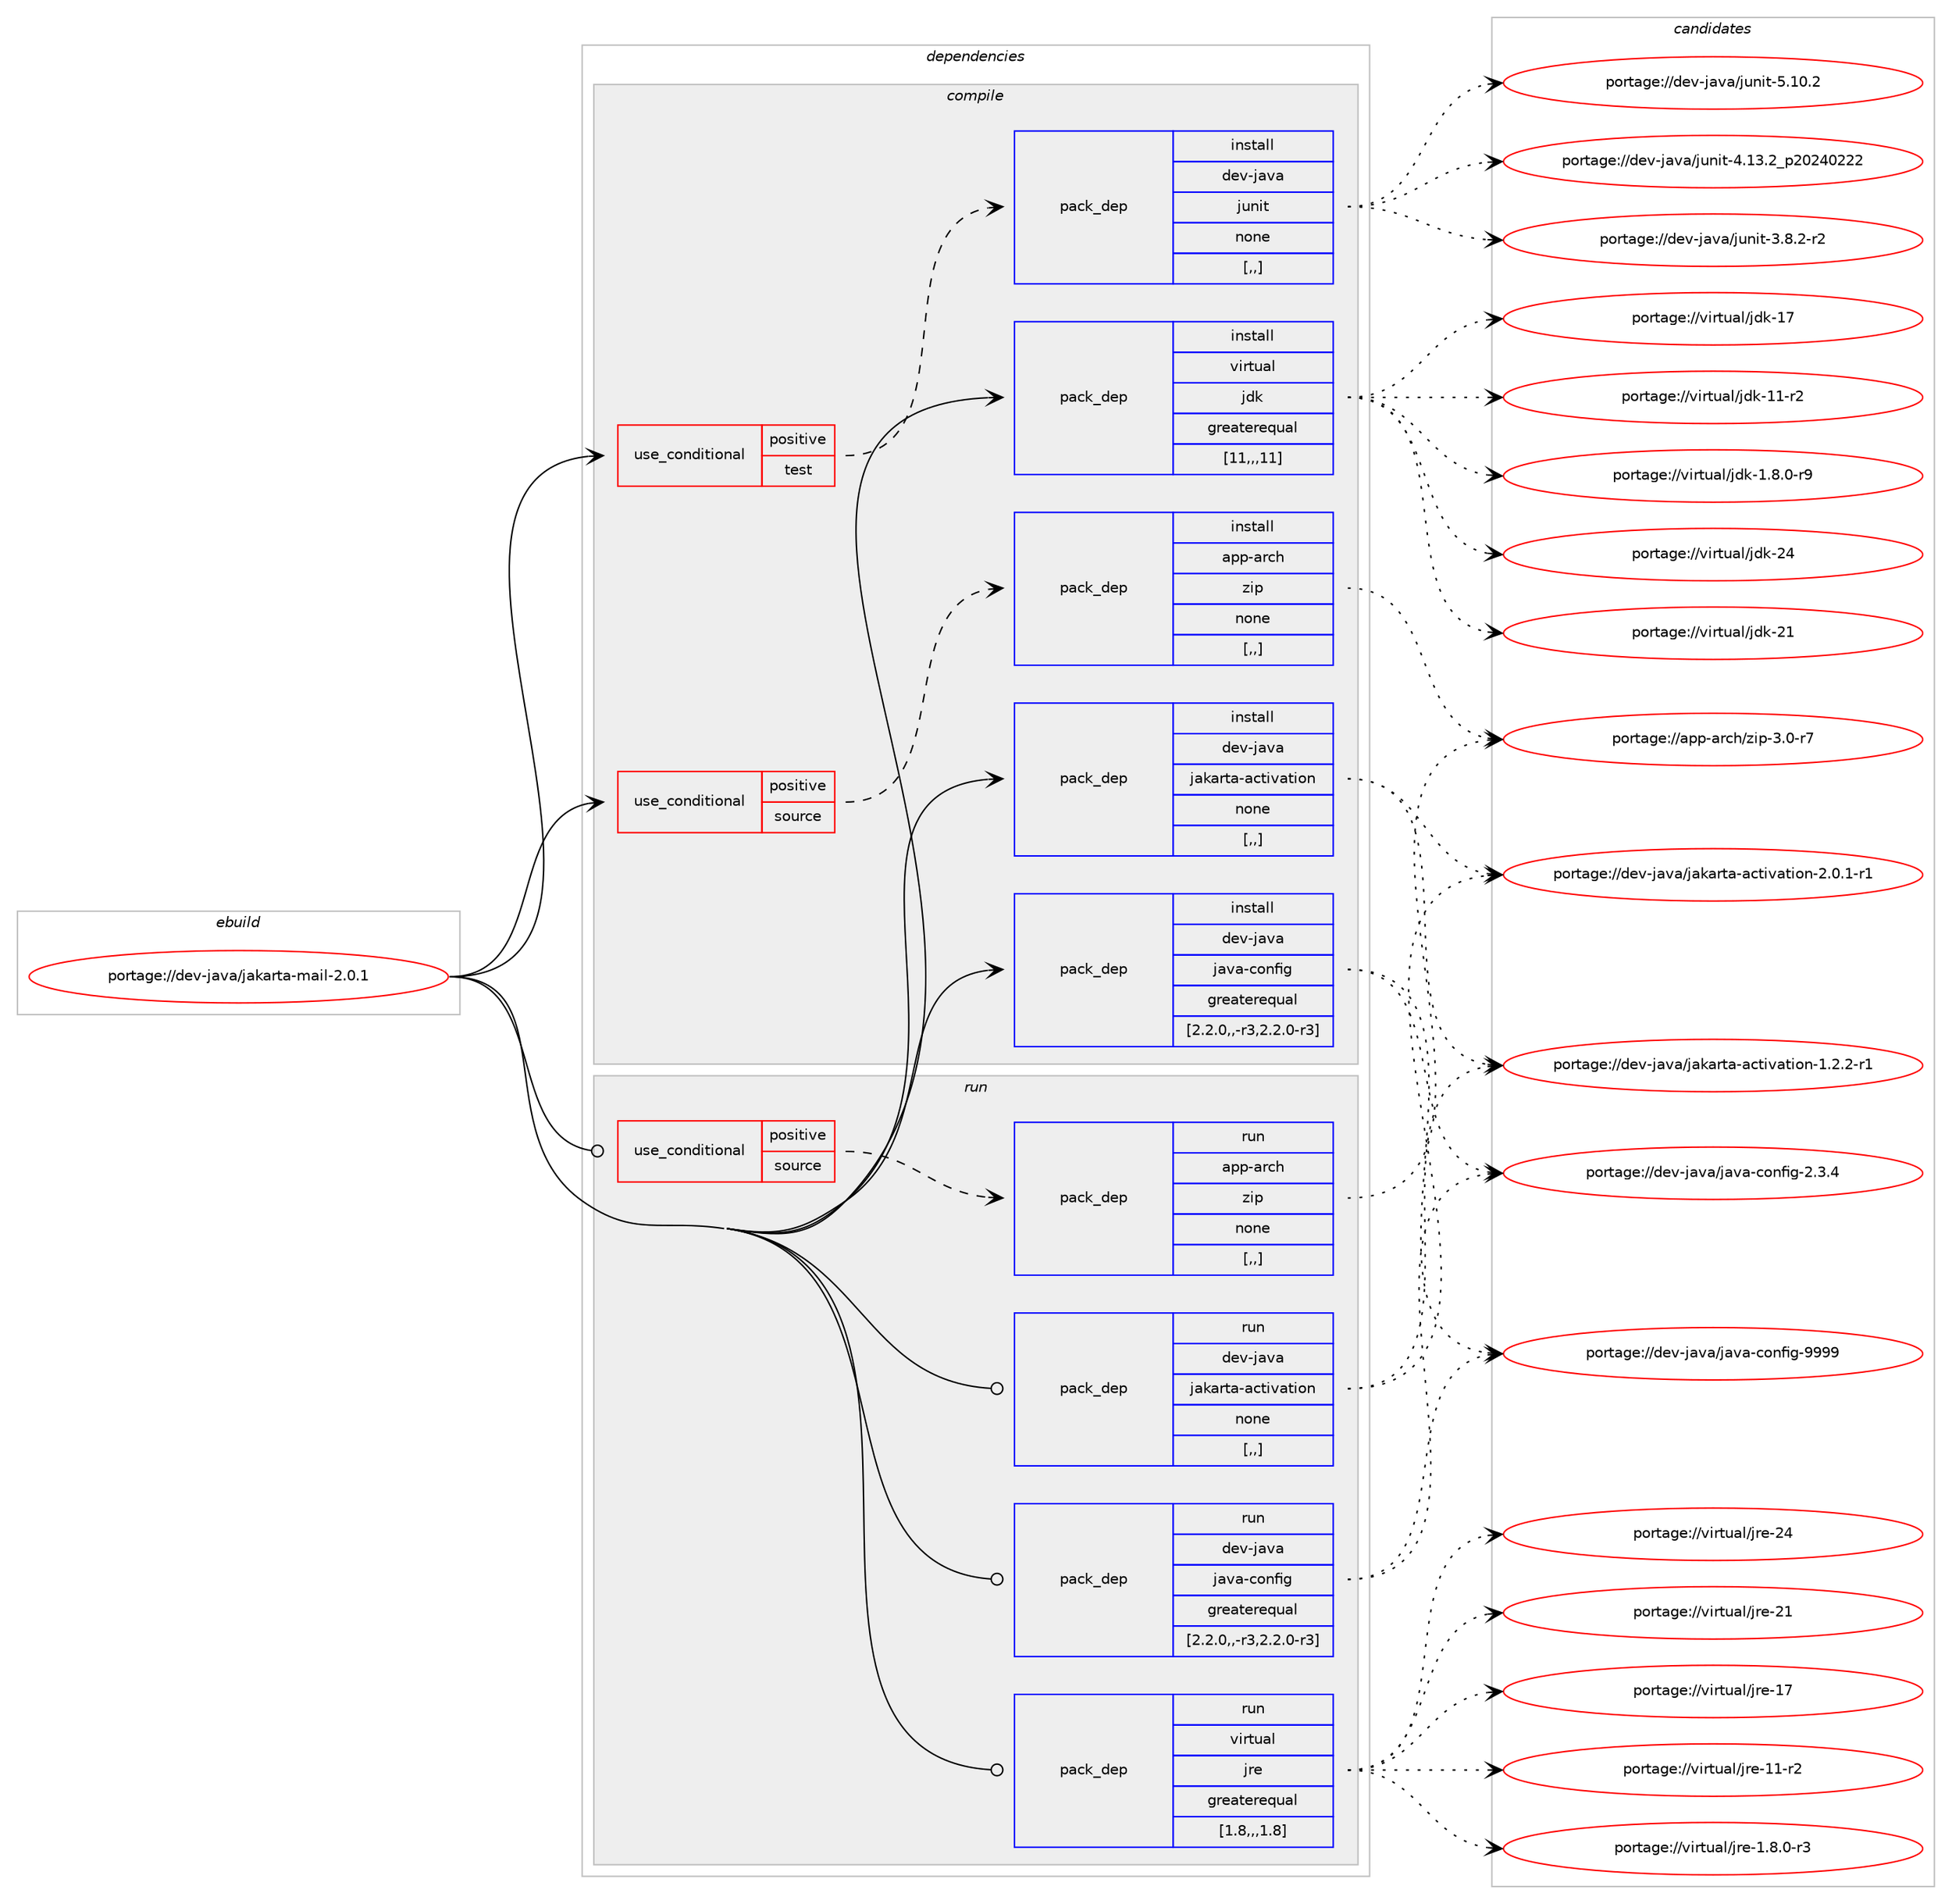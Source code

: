 digraph prolog {

# *************
# Graph options
# *************

newrank=true;
concentrate=true;
compound=true;
graph [rankdir=LR,fontname=Helvetica,fontsize=10,ranksep=1.5];#, ranksep=2.5, nodesep=0.2];
edge  [arrowhead=vee];
node  [fontname=Helvetica,fontsize=10];

# **********
# The ebuild
# **********

subgraph cluster_leftcol {
color=gray;
label=<<i>ebuild</i>>;
id [label="portage://dev-java/jakarta-mail-2.0.1", color=red, width=4, href="../dev-java/jakarta-mail-2.0.1.svg"];
}

# ****************
# The dependencies
# ****************

subgraph cluster_midcol {
color=gray;
label=<<i>dependencies</i>>;
subgraph cluster_compile {
fillcolor="#eeeeee";
style=filled;
label=<<i>compile</i>>;
subgraph cond21805 {
dependency94414 [label=<<TABLE BORDER="0" CELLBORDER="1" CELLSPACING="0" CELLPADDING="4"><TR><TD ROWSPAN="3" CELLPADDING="10">use_conditional</TD></TR><TR><TD>positive</TD></TR><TR><TD>source</TD></TR></TABLE>>, shape=none, color=red];
subgraph pack71554 {
dependency94415 [label=<<TABLE BORDER="0" CELLBORDER="1" CELLSPACING="0" CELLPADDING="4" WIDTH="220"><TR><TD ROWSPAN="6" CELLPADDING="30">pack_dep</TD></TR><TR><TD WIDTH="110">install</TD></TR><TR><TD>app-arch</TD></TR><TR><TD>zip</TD></TR><TR><TD>none</TD></TR><TR><TD>[,,]</TD></TR></TABLE>>, shape=none, color=blue];
}
dependency94414:e -> dependency94415:w [weight=20,style="dashed",arrowhead="vee"];
}
id:e -> dependency94414:w [weight=20,style="solid",arrowhead="vee"];
subgraph cond21806 {
dependency94416 [label=<<TABLE BORDER="0" CELLBORDER="1" CELLSPACING="0" CELLPADDING="4"><TR><TD ROWSPAN="3" CELLPADDING="10">use_conditional</TD></TR><TR><TD>positive</TD></TR><TR><TD>test</TD></TR></TABLE>>, shape=none, color=red];
subgraph pack71555 {
dependency94417 [label=<<TABLE BORDER="0" CELLBORDER="1" CELLSPACING="0" CELLPADDING="4" WIDTH="220"><TR><TD ROWSPAN="6" CELLPADDING="30">pack_dep</TD></TR><TR><TD WIDTH="110">install</TD></TR><TR><TD>dev-java</TD></TR><TR><TD>junit</TD></TR><TR><TD>none</TD></TR><TR><TD>[,,]</TD></TR></TABLE>>, shape=none, color=blue];
}
dependency94416:e -> dependency94417:w [weight=20,style="dashed",arrowhead="vee"];
}
id:e -> dependency94416:w [weight=20,style="solid",arrowhead="vee"];
subgraph pack71556 {
dependency94418 [label=<<TABLE BORDER="0" CELLBORDER="1" CELLSPACING="0" CELLPADDING="4" WIDTH="220"><TR><TD ROWSPAN="6" CELLPADDING="30">pack_dep</TD></TR><TR><TD WIDTH="110">install</TD></TR><TR><TD>dev-java</TD></TR><TR><TD>jakarta-activation</TD></TR><TR><TD>none</TD></TR><TR><TD>[,,]</TD></TR></TABLE>>, shape=none, color=blue];
}
id:e -> dependency94418:w [weight=20,style="solid",arrowhead="vee"];
subgraph pack71557 {
dependency94419 [label=<<TABLE BORDER="0" CELLBORDER="1" CELLSPACING="0" CELLPADDING="4" WIDTH="220"><TR><TD ROWSPAN="6" CELLPADDING="30">pack_dep</TD></TR><TR><TD WIDTH="110">install</TD></TR><TR><TD>dev-java</TD></TR><TR><TD>java-config</TD></TR><TR><TD>greaterequal</TD></TR><TR><TD>[2.2.0,,-r3,2.2.0-r3]</TD></TR></TABLE>>, shape=none, color=blue];
}
id:e -> dependency94419:w [weight=20,style="solid",arrowhead="vee"];
subgraph pack71558 {
dependency94420 [label=<<TABLE BORDER="0" CELLBORDER="1" CELLSPACING="0" CELLPADDING="4" WIDTH="220"><TR><TD ROWSPAN="6" CELLPADDING="30">pack_dep</TD></TR><TR><TD WIDTH="110">install</TD></TR><TR><TD>virtual</TD></TR><TR><TD>jdk</TD></TR><TR><TD>greaterequal</TD></TR><TR><TD>[11,,,11]</TD></TR></TABLE>>, shape=none, color=blue];
}
id:e -> dependency94420:w [weight=20,style="solid",arrowhead="vee"];
}
subgraph cluster_compileandrun {
fillcolor="#eeeeee";
style=filled;
label=<<i>compile and run</i>>;
}
subgraph cluster_run {
fillcolor="#eeeeee";
style=filled;
label=<<i>run</i>>;
subgraph cond21807 {
dependency94421 [label=<<TABLE BORDER="0" CELLBORDER="1" CELLSPACING="0" CELLPADDING="4"><TR><TD ROWSPAN="3" CELLPADDING="10">use_conditional</TD></TR><TR><TD>positive</TD></TR><TR><TD>source</TD></TR></TABLE>>, shape=none, color=red];
subgraph pack71559 {
dependency94422 [label=<<TABLE BORDER="0" CELLBORDER="1" CELLSPACING="0" CELLPADDING="4" WIDTH="220"><TR><TD ROWSPAN="6" CELLPADDING="30">pack_dep</TD></TR><TR><TD WIDTH="110">run</TD></TR><TR><TD>app-arch</TD></TR><TR><TD>zip</TD></TR><TR><TD>none</TD></TR><TR><TD>[,,]</TD></TR></TABLE>>, shape=none, color=blue];
}
dependency94421:e -> dependency94422:w [weight=20,style="dashed",arrowhead="vee"];
}
id:e -> dependency94421:w [weight=20,style="solid",arrowhead="odot"];
subgraph pack71560 {
dependency94423 [label=<<TABLE BORDER="0" CELLBORDER="1" CELLSPACING="0" CELLPADDING="4" WIDTH="220"><TR><TD ROWSPAN="6" CELLPADDING="30">pack_dep</TD></TR><TR><TD WIDTH="110">run</TD></TR><TR><TD>dev-java</TD></TR><TR><TD>jakarta-activation</TD></TR><TR><TD>none</TD></TR><TR><TD>[,,]</TD></TR></TABLE>>, shape=none, color=blue];
}
id:e -> dependency94423:w [weight=20,style="solid",arrowhead="odot"];
subgraph pack71561 {
dependency94424 [label=<<TABLE BORDER="0" CELLBORDER="1" CELLSPACING="0" CELLPADDING="4" WIDTH="220"><TR><TD ROWSPAN="6" CELLPADDING="30">pack_dep</TD></TR><TR><TD WIDTH="110">run</TD></TR><TR><TD>dev-java</TD></TR><TR><TD>java-config</TD></TR><TR><TD>greaterequal</TD></TR><TR><TD>[2.2.0,,-r3,2.2.0-r3]</TD></TR></TABLE>>, shape=none, color=blue];
}
id:e -> dependency94424:w [weight=20,style="solid",arrowhead="odot"];
subgraph pack71562 {
dependency94425 [label=<<TABLE BORDER="0" CELLBORDER="1" CELLSPACING="0" CELLPADDING="4" WIDTH="220"><TR><TD ROWSPAN="6" CELLPADDING="30">pack_dep</TD></TR><TR><TD WIDTH="110">run</TD></TR><TR><TD>virtual</TD></TR><TR><TD>jre</TD></TR><TR><TD>greaterequal</TD></TR><TR><TD>[1.8,,,1.8]</TD></TR></TABLE>>, shape=none, color=blue];
}
id:e -> dependency94425:w [weight=20,style="solid",arrowhead="odot"];
}
}

# **************
# The candidates
# **************

subgraph cluster_choices {
rank=same;
color=gray;
label=<<i>candidates</i>>;

subgraph choice71554 {
color=black;
nodesep=1;
choice9711211245971149910447122105112455146484511455 [label="portage://app-arch/zip-3.0-r7", color=red, width=4,href="../app-arch/zip-3.0-r7.svg"];
dependency94415:e -> choice9711211245971149910447122105112455146484511455:w [style=dotted,weight="100"];
}
subgraph choice71555 {
color=black;
nodesep=1;
choice1001011184510697118974710611711010511645534649484650 [label="portage://dev-java/junit-5.10.2", color=red, width=4,href="../dev-java/junit-5.10.2.svg"];
choice1001011184510697118974710611711010511645524649514650951125048505248505050 [label="portage://dev-java/junit-4.13.2_p20240222", color=red, width=4,href="../dev-java/junit-4.13.2_p20240222.svg"];
choice100101118451069711897471061171101051164551465646504511450 [label="portage://dev-java/junit-3.8.2-r2", color=red, width=4,href="../dev-java/junit-3.8.2-r2.svg"];
dependency94417:e -> choice1001011184510697118974710611711010511645534649484650:w [style=dotted,weight="100"];
dependency94417:e -> choice1001011184510697118974710611711010511645524649514650951125048505248505050:w [style=dotted,weight="100"];
dependency94417:e -> choice100101118451069711897471061171101051164551465646504511450:w [style=dotted,weight="100"];
}
subgraph choice71556 {
color=black;
nodesep=1;
choice10010111845106971189747106971079711411697459799116105118971161051111104550464846494511449 [label="portage://dev-java/jakarta-activation-2.0.1-r1", color=red, width=4,href="../dev-java/jakarta-activation-2.0.1-r1.svg"];
choice10010111845106971189747106971079711411697459799116105118971161051111104549465046504511449 [label="portage://dev-java/jakarta-activation-1.2.2-r1", color=red, width=4,href="../dev-java/jakarta-activation-1.2.2-r1.svg"];
dependency94418:e -> choice10010111845106971189747106971079711411697459799116105118971161051111104550464846494511449:w [style=dotted,weight="100"];
dependency94418:e -> choice10010111845106971189747106971079711411697459799116105118971161051111104549465046504511449:w [style=dotted,weight="100"];
}
subgraph choice71557 {
color=black;
nodesep=1;
choice10010111845106971189747106971189745991111101021051034557575757 [label="portage://dev-java/java-config-9999", color=red, width=4,href="../dev-java/java-config-9999.svg"];
choice1001011184510697118974710697118974599111110102105103455046514652 [label="portage://dev-java/java-config-2.3.4", color=red, width=4,href="../dev-java/java-config-2.3.4.svg"];
dependency94419:e -> choice10010111845106971189747106971189745991111101021051034557575757:w [style=dotted,weight="100"];
dependency94419:e -> choice1001011184510697118974710697118974599111110102105103455046514652:w [style=dotted,weight="100"];
}
subgraph choice71558 {
color=black;
nodesep=1;
choice1181051141161179710847106100107455052 [label="portage://virtual/jdk-24", color=red, width=4,href="../virtual/jdk-24.svg"];
choice1181051141161179710847106100107455049 [label="portage://virtual/jdk-21", color=red, width=4,href="../virtual/jdk-21.svg"];
choice1181051141161179710847106100107454955 [label="portage://virtual/jdk-17", color=red, width=4,href="../virtual/jdk-17.svg"];
choice11810511411611797108471061001074549494511450 [label="portage://virtual/jdk-11-r2", color=red, width=4,href="../virtual/jdk-11-r2.svg"];
choice11810511411611797108471061001074549465646484511457 [label="portage://virtual/jdk-1.8.0-r9", color=red, width=4,href="../virtual/jdk-1.8.0-r9.svg"];
dependency94420:e -> choice1181051141161179710847106100107455052:w [style=dotted,weight="100"];
dependency94420:e -> choice1181051141161179710847106100107455049:w [style=dotted,weight="100"];
dependency94420:e -> choice1181051141161179710847106100107454955:w [style=dotted,weight="100"];
dependency94420:e -> choice11810511411611797108471061001074549494511450:w [style=dotted,weight="100"];
dependency94420:e -> choice11810511411611797108471061001074549465646484511457:w [style=dotted,weight="100"];
}
subgraph choice71559 {
color=black;
nodesep=1;
choice9711211245971149910447122105112455146484511455 [label="portage://app-arch/zip-3.0-r7", color=red, width=4,href="../app-arch/zip-3.0-r7.svg"];
dependency94422:e -> choice9711211245971149910447122105112455146484511455:w [style=dotted,weight="100"];
}
subgraph choice71560 {
color=black;
nodesep=1;
choice10010111845106971189747106971079711411697459799116105118971161051111104550464846494511449 [label="portage://dev-java/jakarta-activation-2.0.1-r1", color=red, width=4,href="../dev-java/jakarta-activation-2.0.1-r1.svg"];
choice10010111845106971189747106971079711411697459799116105118971161051111104549465046504511449 [label="portage://dev-java/jakarta-activation-1.2.2-r1", color=red, width=4,href="../dev-java/jakarta-activation-1.2.2-r1.svg"];
dependency94423:e -> choice10010111845106971189747106971079711411697459799116105118971161051111104550464846494511449:w [style=dotted,weight="100"];
dependency94423:e -> choice10010111845106971189747106971079711411697459799116105118971161051111104549465046504511449:w [style=dotted,weight="100"];
}
subgraph choice71561 {
color=black;
nodesep=1;
choice10010111845106971189747106971189745991111101021051034557575757 [label="portage://dev-java/java-config-9999", color=red, width=4,href="../dev-java/java-config-9999.svg"];
choice1001011184510697118974710697118974599111110102105103455046514652 [label="portage://dev-java/java-config-2.3.4", color=red, width=4,href="../dev-java/java-config-2.3.4.svg"];
dependency94424:e -> choice10010111845106971189747106971189745991111101021051034557575757:w [style=dotted,weight="100"];
dependency94424:e -> choice1001011184510697118974710697118974599111110102105103455046514652:w [style=dotted,weight="100"];
}
subgraph choice71562 {
color=black;
nodesep=1;
choice1181051141161179710847106114101455052 [label="portage://virtual/jre-24", color=red, width=4,href="../virtual/jre-24.svg"];
choice1181051141161179710847106114101455049 [label="portage://virtual/jre-21", color=red, width=4,href="../virtual/jre-21.svg"];
choice1181051141161179710847106114101454955 [label="portage://virtual/jre-17", color=red, width=4,href="../virtual/jre-17.svg"];
choice11810511411611797108471061141014549494511450 [label="portage://virtual/jre-11-r2", color=red, width=4,href="../virtual/jre-11-r2.svg"];
choice11810511411611797108471061141014549465646484511451 [label="portage://virtual/jre-1.8.0-r3", color=red, width=4,href="../virtual/jre-1.8.0-r3.svg"];
dependency94425:e -> choice1181051141161179710847106114101455052:w [style=dotted,weight="100"];
dependency94425:e -> choice1181051141161179710847106114101455049:w [style=dotted,weight="100"];
dependency94425:e -> choice1181051141161179710847106114101454955:w [style=dotted,weight="100"];
dependency94425:e -> choice11810511411611797108471061141014549494511450:w [style=dotted,weight="100"];
dependency94425:e -> choice11810511411611797108471061141014549465646484511451:w [style=dotted,weight="100"];
}
}

}

